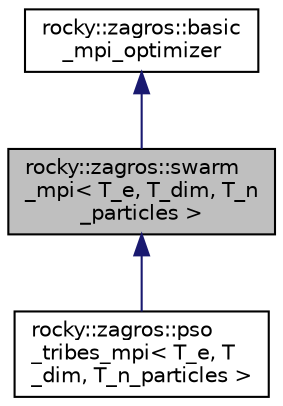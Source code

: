 digraph "rocky::zagros::swarm_mpi&lt; T_e, T_dim, T_n_particles &gt;"
{
 // LATEX_PDF_SIZE
  edge [fontname="Helvetica",fontsize="10",labelfontname="Helvetica",labelfontsize="10"];
  node [fontname="Helvetica",fontsize="10",shape=record];
  Node1 [label="rocky::zagros::swarm\l_mpi\< T_e, T_dim, T_n\l_particles \>",height=0.2,width=0.4,color="black", fillcolor="grey75", style="filled", fontcolor="black",tooltip="base class for swarm optimizers Implementing required MPI communication routines"];
  Node2 -> Node1 [dir="back",color="midnightblue",fontsize="10",style="solid",fontname="Helvetica"];
  Node2 [label="rocky::zagros::basic\l_mpi_optimizer",height=0.2,width=0.4,color="black", fillcolor="white", style="filled",URL="$classrocky_1_1zagros_1_1basic__mpi__optimizer.html",tooltip="basic class for all mpi optimizers"];
  Node1 -> Node3 [dir="back",color="midnightblue",fontsize="10",style="solid",fontname="Helvetica"];
  Node3 [label="rocky::zagros::pso\l_tribes_mpi\< T_e, T\l_dim, T_n_particles \>",height=0.2,width=0.4,color="black", fillcolor="white", style="filled",URL="$classrocky_1_1zagros_1_1pso__tribes__mpi.html",tooltip="Particle Swarm MPI Implementation Implementation of TribePSO Reference : Chen, K.,..."];
}
